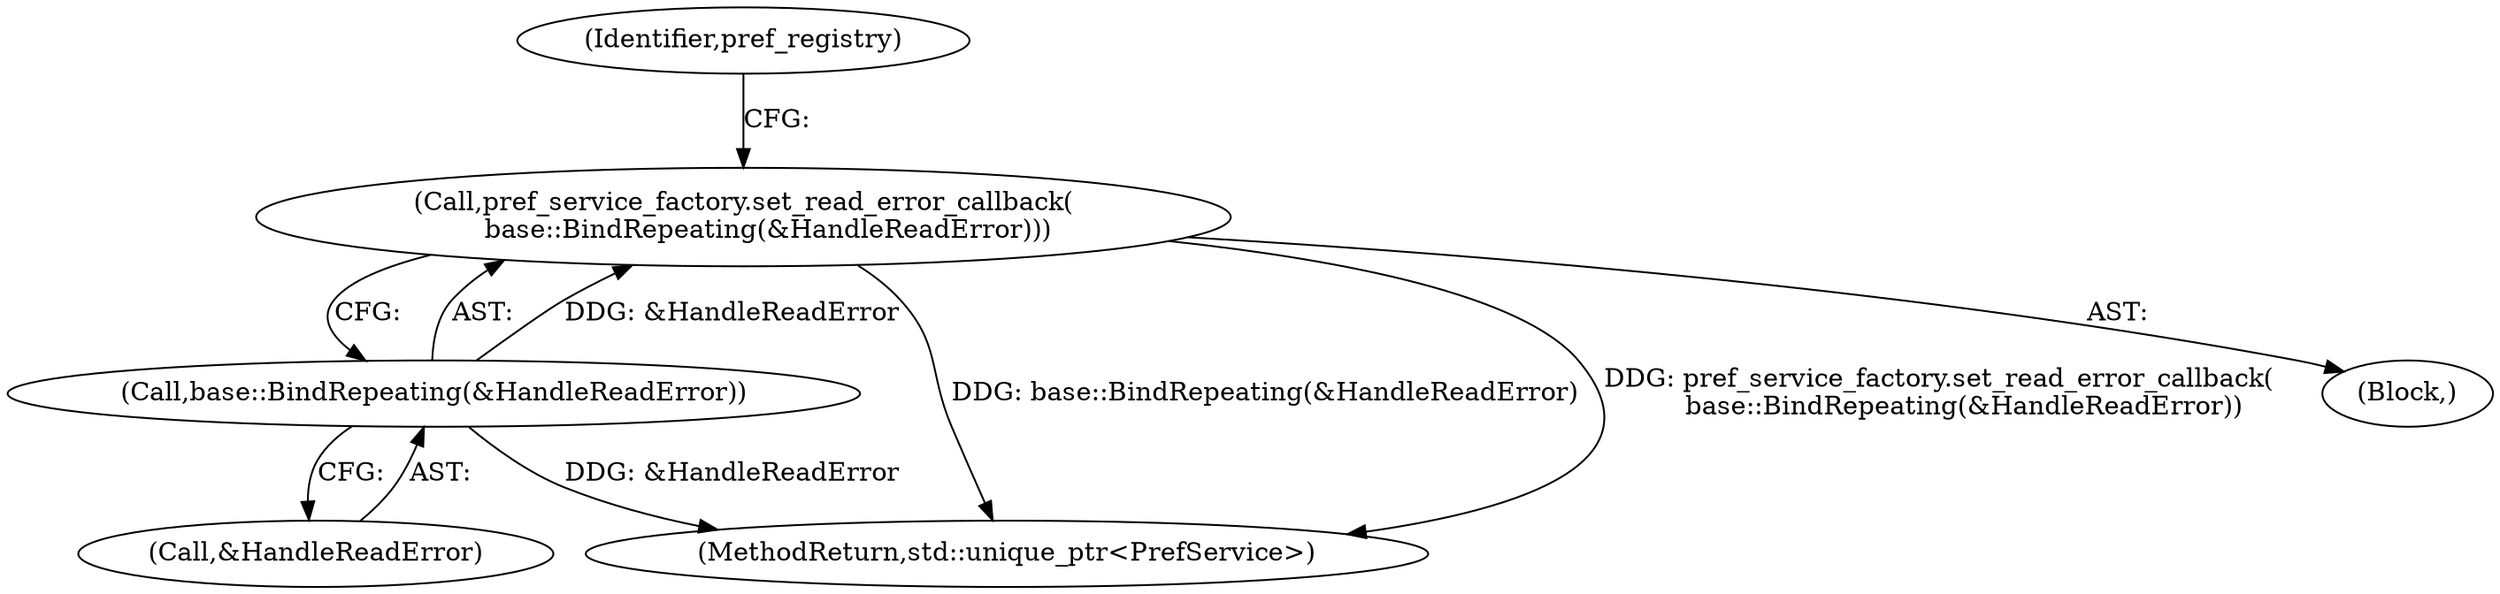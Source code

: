 digraph "0_Chrome_9785a8b9672f6f35f5a401a86251c4109eda4175@API" {
"1000120" [label="(Call,pref_service_factory.set_read_error_callback(\n      base::BindRepeating(&HandleReadError)))"];
"1000121" [label="(Call,base::BindRepeating(&HandleReadError))"];
"1000127" [label="(MethodReturn,std::unique_ptr<PrefService>)"];
"1000120" [label="(Call,pref_service_factory.set_read_error_callback(\n      base::BindRepeating(&HandleReadError)))"];
"1000101" [label="(Block,)"];
"1000122" [label="(Call,&HandleReadError)"];
"1000121" [label="(Call,base::BindRepeating(&HandleReadError))"];
"1000126" [label="(Identifier,pref_registry)"];
"1000120" -> "1000101"  [label="AST: "];
"1000120" -> "1000121"  [label="CFG: "];
"1000121" -> "1000120"  [label="AST: "];
"1000126" -> "1000120"  [label="CFG: "];
"1000120" -> "1000127"  [label="DDG: base::BindRepeating(&HandleReadError)"];
"1000120" -> "1000127"  [label="DDG: pref_service_factory.set_read_error_callback(\n      base::BindRepeating(&HandleReadError))"];
"1000121" -> "1000120"  [label="DDG: &HandleReadError"];
"1000121" -> "1000122"  [label="CFG: "];
"1000122" -> "1000121"  [label="AST: "];
"1000121" -> "1000127"  [label="DDG: &HandleReadError"];
}
